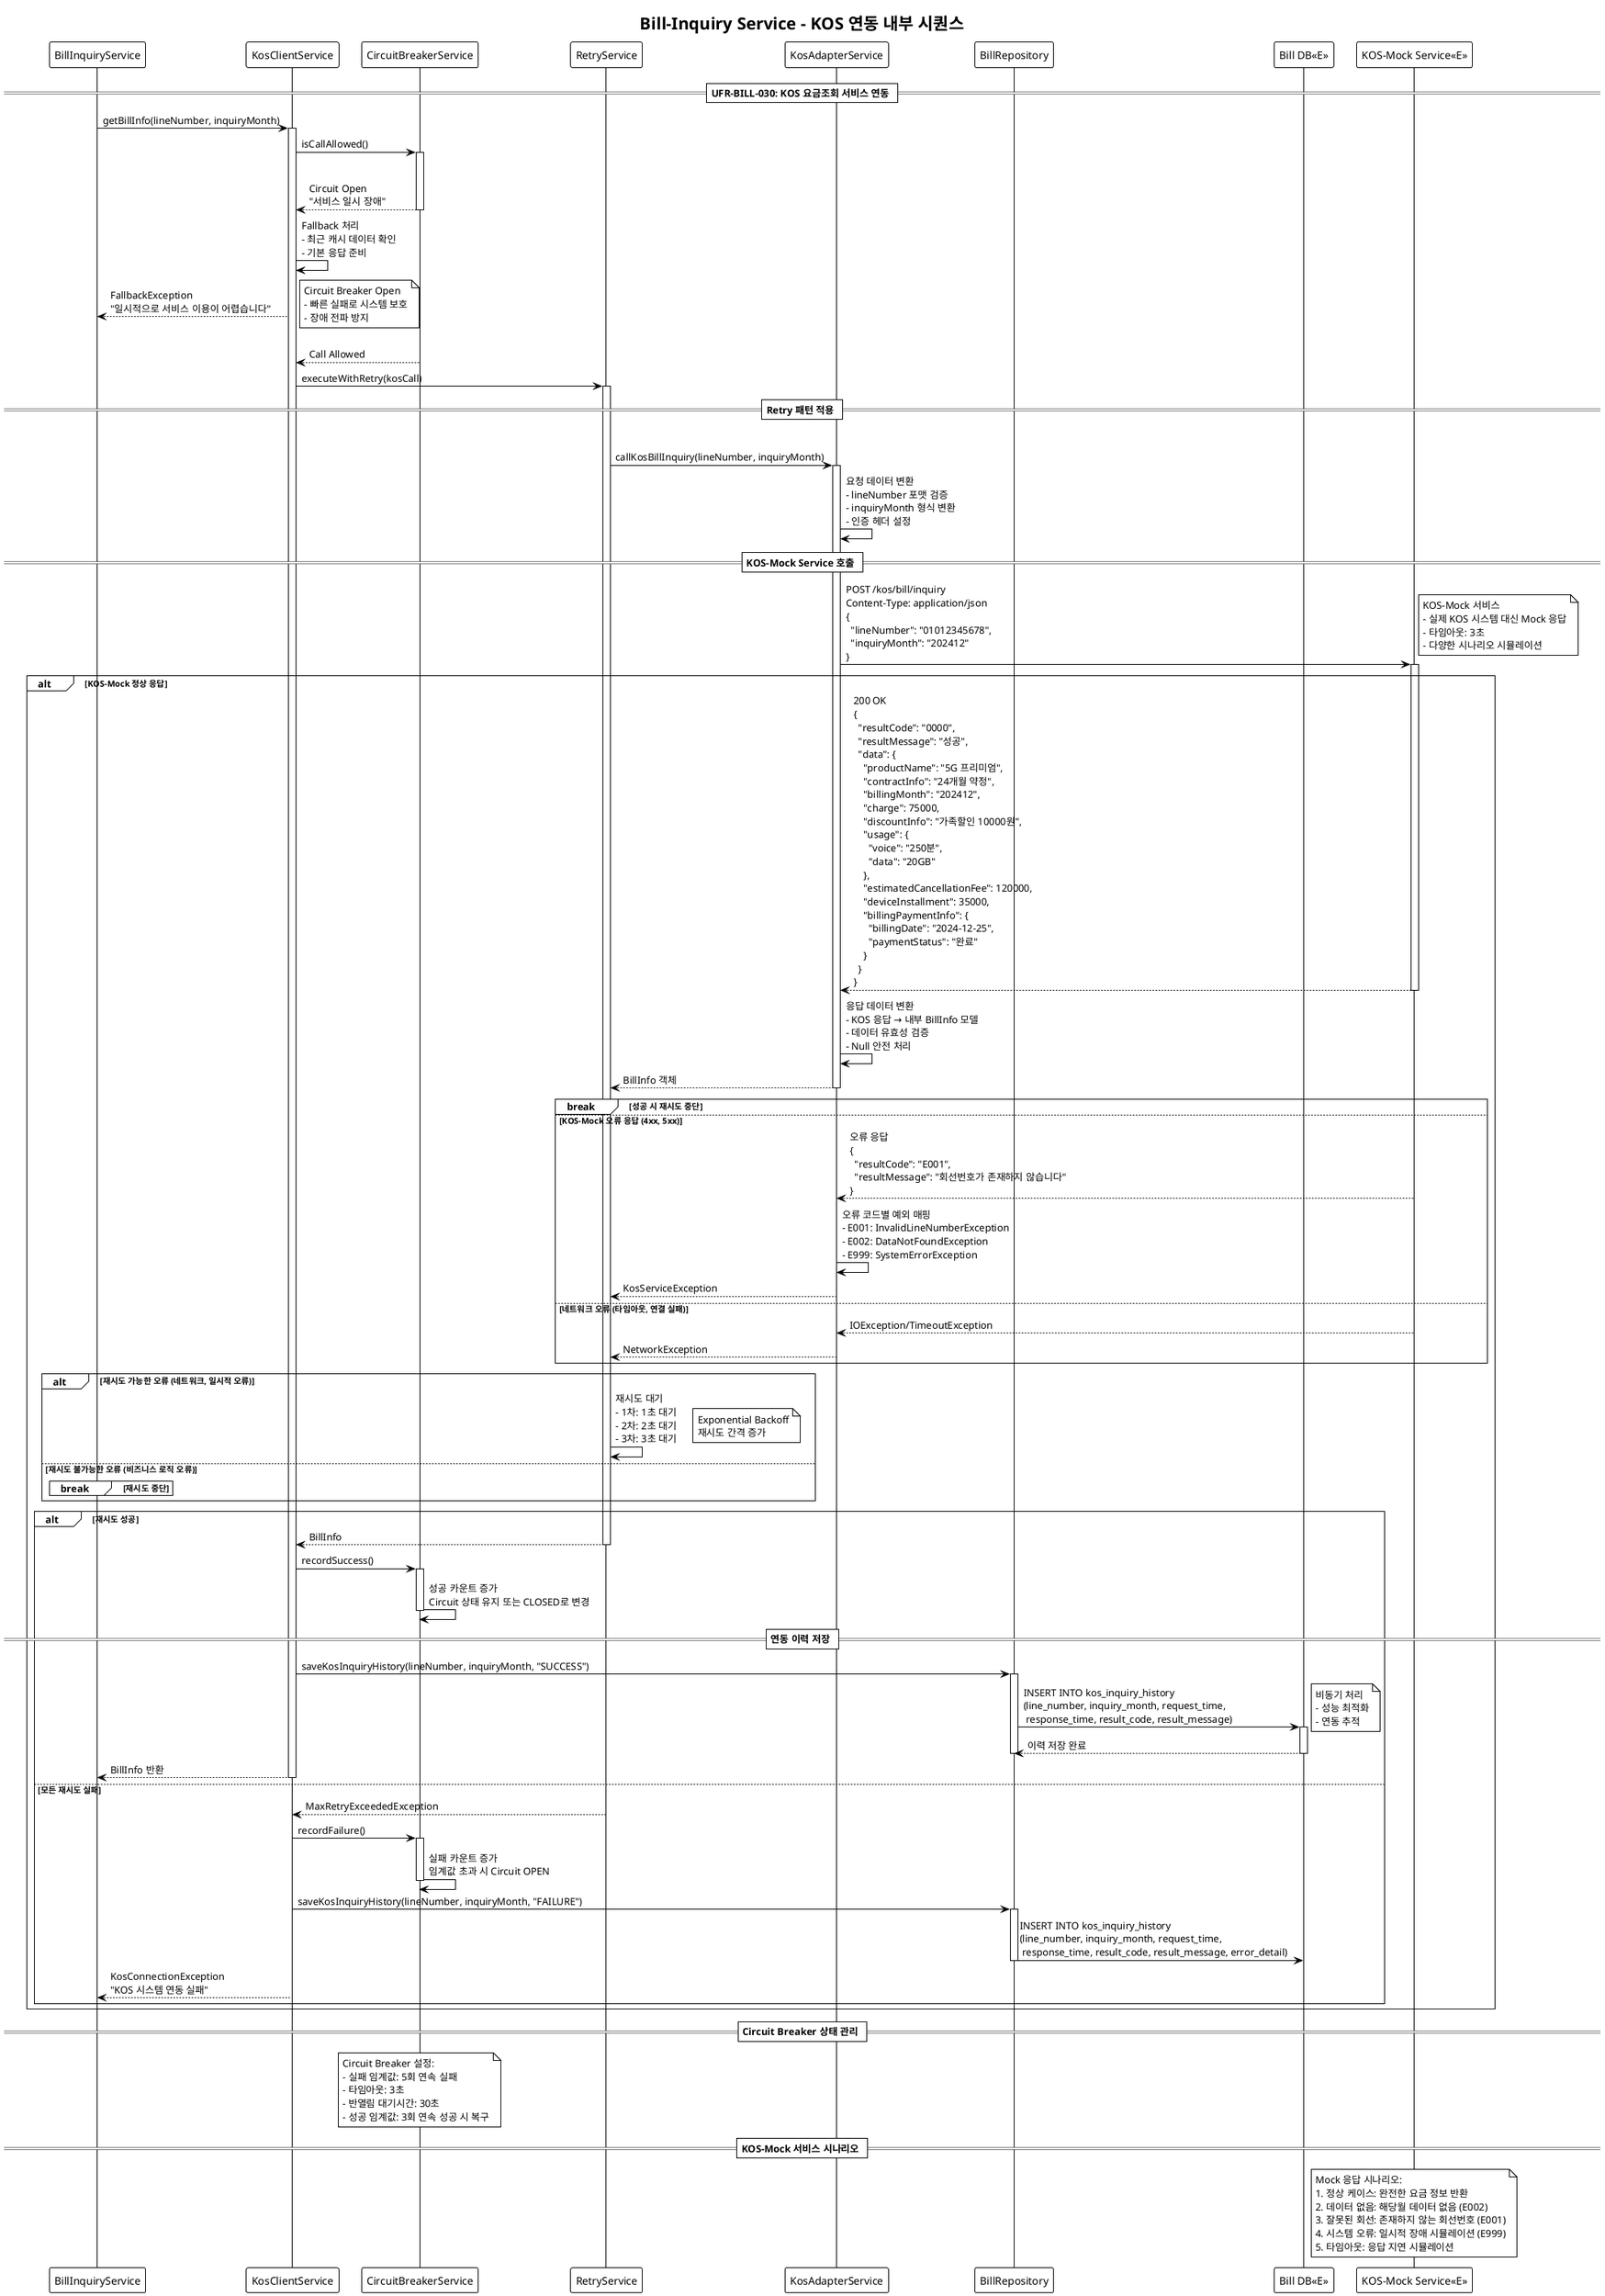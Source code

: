 @startuml
!theme mono
title Bill-Inquiry Service - KOS 연동 내부 시퀀스

participant "BillInquiryService" as Service
participant "KosClientService" as KosClient
participant "CircuitBreakerService" as CircuitBreaker
participant "RetryService" as RetryService
participant "KosAdapterService" as KosAdapter
participant "BillRepository" as BillRepo
participant "Bill DB<<E>>" as BillDB
participant "KOS-Mock Service<<E>>" as KOSMock

== UFR-BILL-030: KOS 요금조회 서비스 연동 ==

Service -> KosClient: getBillInfo(lineNumber, inquiryMonth)
activate KosClient

KosClient -> CircuitBreaker: isCallAllowed()
activate CircuitBreaker

alt Circuit Breaker - OPEN 상태 (장애 감지)
    CircuitBreaker --> KosClient: Circuit Open\n"서비스 일시 장애"
    deactivate CircuitBreaker
    
    KosClient -> KosClient: Fallback 처리\n- 최근 캐시 데이터 확인\n- 기본 응답 준비
    KosClient --> Service: FallbackException\n"일시적으로 서비스 이용이 어렵습니다"
    note right: Circuit Breaker Open\n- 빠른 실패로 시스템 보호\n- 장애 전파 방지

else Circuit Breaker - CLOSED/HALF_OPEN 상태
    CircuitBreaker --> KosClient: Call Allowed
    deactivate CircuitBreaker
    
    KosClient -> RetryService: executeWithRetry(kosCall)
    activate RetryService
    
    == Retry 패턴 적용 ==
    
    loop 최대 3회 재시도
        RetryService -> KosAdapter: callKosBillInquiry(lineNumber, inquiryMonth)
        activate KosAdapter
        
        KosAdapter -> KosAdapter: 요청 데이터 변환\n- lineNumber 포맷 검증\n- inquiryMonth 형식 변환\n- 인증 헤더 설정
        
        == KOS-Mock Service 호출 ==
        
        KosAdapter -> KOSMock: POST /kos/bill/inquiry\nContent-Type: application/json\n{\n  "lineNumber": "01012345678",\n  "inquiryMonth": "202412"\n}
        activate KOSMock
        note right: KOS-Mock 서비스\n- 실제 KOS 시스템 대신 Mock 응답\n- 타임아웃: 3초\n- 다양한 시나리오 시뮬레이션
        
        alt KOS-Mock 정상 응답
            KOSMock --> KosAdapter: 200 OK\n{\n  "resultCode": "0000",\n  "resultMessage": "성공",\n  "data": {\n    "productName": "5G 프리미엄",\n    "contractInfo": "24개월 약정",\n    "billingMonth": "202412",\n    "charge": 75000,\n    "discountInfo": "가족할인 10000원",\n    "usage": {\n      "voice": "250분",\n      "data": "20GB"\n    },\n    "estimatedCancellationFee": 120000,\n    "deviceInstallment": 35000,\n    "billingPaymentInfo": {\n      "billingDate": "2024-12-25",\n      "paymentStatus": "완료"\n    }\n  }\n}
            deactivate KOSMock
            
            KosAdapter -> KosAdapter: 응답 데이터 변환\n- KOS 응답 → 내부 BillInfo 모델\n- 데이터 유효성 검증\n- Null 안전 처리
            
            KosAdapter --> RetryService: BillInfo 객체
            deactivate KosAdapter
            break 성공 시 재시도 중단
            
        else KOS-Mock 오류 응답 (4xx, 5xx)
            KOSMock --> KosAdapter: 오류 응답\n{\n  "resultCode": "E001",\n  "resultMessage": "회선번호가 존재하지 않습니다"\n}
            deactivate KOSMock
            
            KosAdapter -> KosAdapter: 오류 코드별 예외 매핑\n- E001: InvalidLineNumberException\n- E002: DataNotFoundException\n- E999: SystemErrorException
            
            KosAdapter --> RetryService: KosServiceException
            deactivate KosAdapter
            
        else 네트워크 오류 (타임아웃, 연결 실패)
            KOSMock --> KosAdapter: IOException/TimeoutException
            deactivate KOSMock
            
            KosAdapter --> RetryService: NetworkException
            deactivate KosAdapter
            
        end
        
        alt 재시도 가능한 오류 (네트워크, 일시적 오류)
            RetryService -> RetryService: 재시도 대기\n- 1차: 1초 대기\n- 2차: 2초 대기\n- 3차: 3초 대기
            note right: Exponential Backoff\n재시도 간격 증가
        else 재시도 불가능한 오류 (비즈니스 로직 오류)
            break 재시도 중단
        end
    end
    
    alt 재시도 성공
        RetryService --> KosClient: BillInfo
        deactivate RetryService
        
        KosClient -> CircuitBreaker: recordSuccess()
        activate CircuitBreaker
        CircuitBreaker -> CircuitBreaker: 성공 카운트 증가\nCircuit 상태 유지 또는 CLOSED로 변경
        deactivate CircuitBreaker
        
        == 연동 이력 저장 ==
        
        KosClient -> BillRepo: saveKosInquiryHistory(lineNumber, inquiryMonth, "SUCCESS")
        activate BillRepo
        BillRepo -> BillDB: INSERT INTO kos_inquiry_history\n(line_number, inquiry_month, request_time, \n response_time, result_code, result_message)
        activate BillDB
        note right: 비동기 처리\n- 성능 최적화\n- 연동 추적
        BillDB --> BillRepo: 이력 저장 완료
        deactivate BillDB
        deactivate BillRepo
        
        KosClient --> Service: BillInfo 반환
        deactivate KosClient
        
    else 모든 재시도 실패
        RetryService --> KosClient: MaxRetryExceededException
        deactivate RetryService
        
        KosClient -> CircuitBreaker: recordFailure()
        activate CircuitBreaker
        CircuitBreaker -> CircuitBreaker: 실패 카운트 증가\n임계값 초과 시 Circuit OPEN
        deactivate CircuitBreaker
        
        KosClient -> BillRepo: saveKosInquiryHistory(lineNumber, inquiryMonth, "FAILURE")
        activate BillRepo
        BillRepo -> BillDB: INSERT INTO kos_inquiry_history\n(line_number, inquiry_month, request_time, \n response_time, result_code, result_message, error_detail)
        deactivate BillRepo
        
        KosClient --> Service: KosConnectionException\n"KOS 시스템 연동 실패"
        deactivate KosClient
    end
end

== Circuit Breaker 상태 관리 ==

note over CircuitBreaker
Circuit Breaker 설정:
- 실패 임계값: 5회 연속 실패
- 타임아웃: 3초
- 반열림 대기시간: 30초
- 성공 임계값: 3회 연속 성공 시 복구
end note

== KOS-Mock 서비스 시나리오 ==

note over KOSMock
Mock 응답 시나리오:
1. 정상 케이스: 완전한 요금 정보 반환
2. 데이터 없음: 해당월 데이터 없음 (E002)
3. 잘못된 회선: 존재하지 않는 회선번호 (E001)
4. 시스템 오류: 일시적 장애 시뮬레이션 (E999)
5. 타임아웃: 응답 지연 시뮬레이션
end note

@enduml